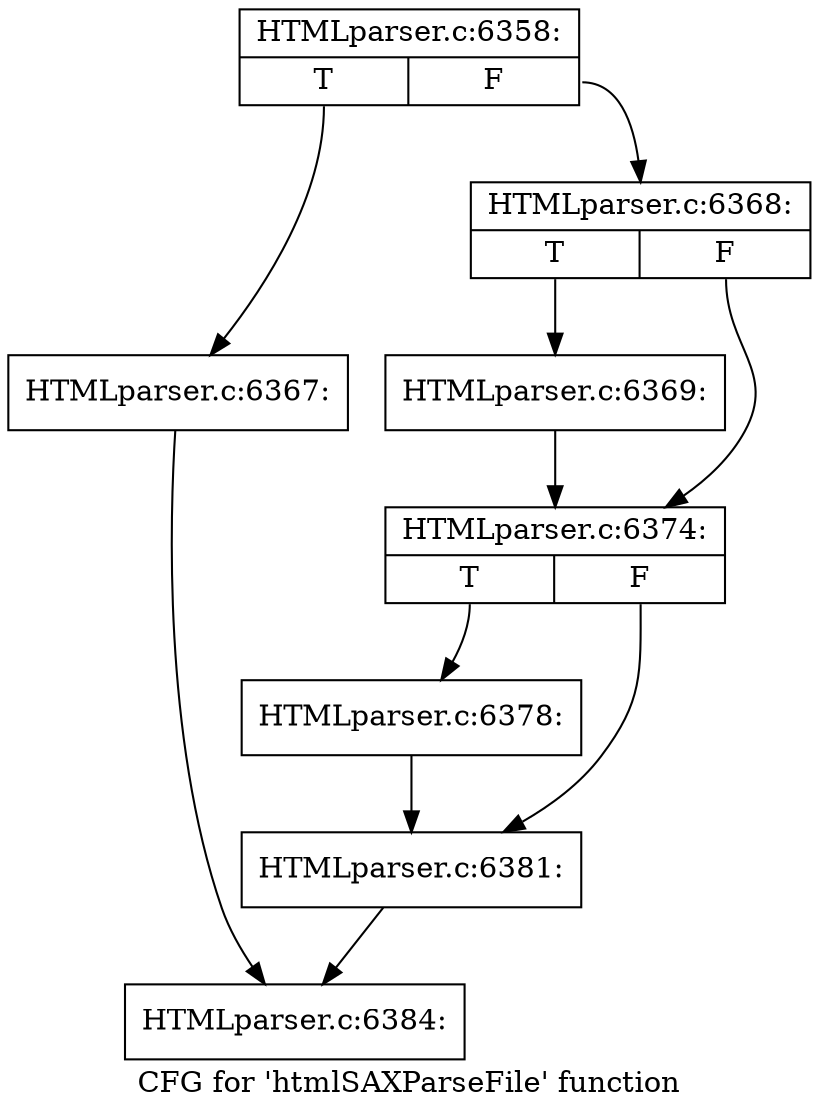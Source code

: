 digraph "CFG for 'htmlSAXParseFile' function" {
	label="CFG for 'htmlSAXParseFile' function";

	Node0x3c3e260 [shape=record,label="{HTMLparser.c:6358:|{<s0>T|<s1>F}}"];
	Node0x3c3e260:s0 -> Node0x3d54fc0;
	Node0x3c3e260:s1 -> Node0x3d55010;
	Node0x3d54fc0 [shape=record,label="{HTMLparser.c:6367:}"];
	Node0x3d54fc0 -> Node0x3d52980;
	Node0x3d55010 [shape=record,label="{HTMLparser.c:6368:|{<s0>T|<s1>F}}"];
	Node0x3d55010:s0 -> Node0x3d55470;
	Node0x3d55010:s1 -> Node0x3d554c0;
	Node0x3d55470 [shape=record,label="{HTMLparser.c:6369:}"];
	Node0x3d55470 -> Node0x3d554c0;
	Node0x3d554c0 [shape=record,label="{HTMLparser.c:6374:|{<s0>T|<s1>F}}"];
	Node0x3d554c0:s0 -> Node0x3d564e0;
	Node0x3d554c0:s1 -> Node0x3d56530;
	Node0x3d564e0 [shape=record,label="{HTMLparser.c:6378:}"];
	Node0x3d564e0 -> Node0x3d56530;
	Node0x3d56530 [shape=record,label="{HTMLparser.c:6381:}"];
	Node0x3d56530 -> Node0x3d52980;
	Node0x3d52980 [shape=record,label="{HTMLparser.c:6384:}"];
}
